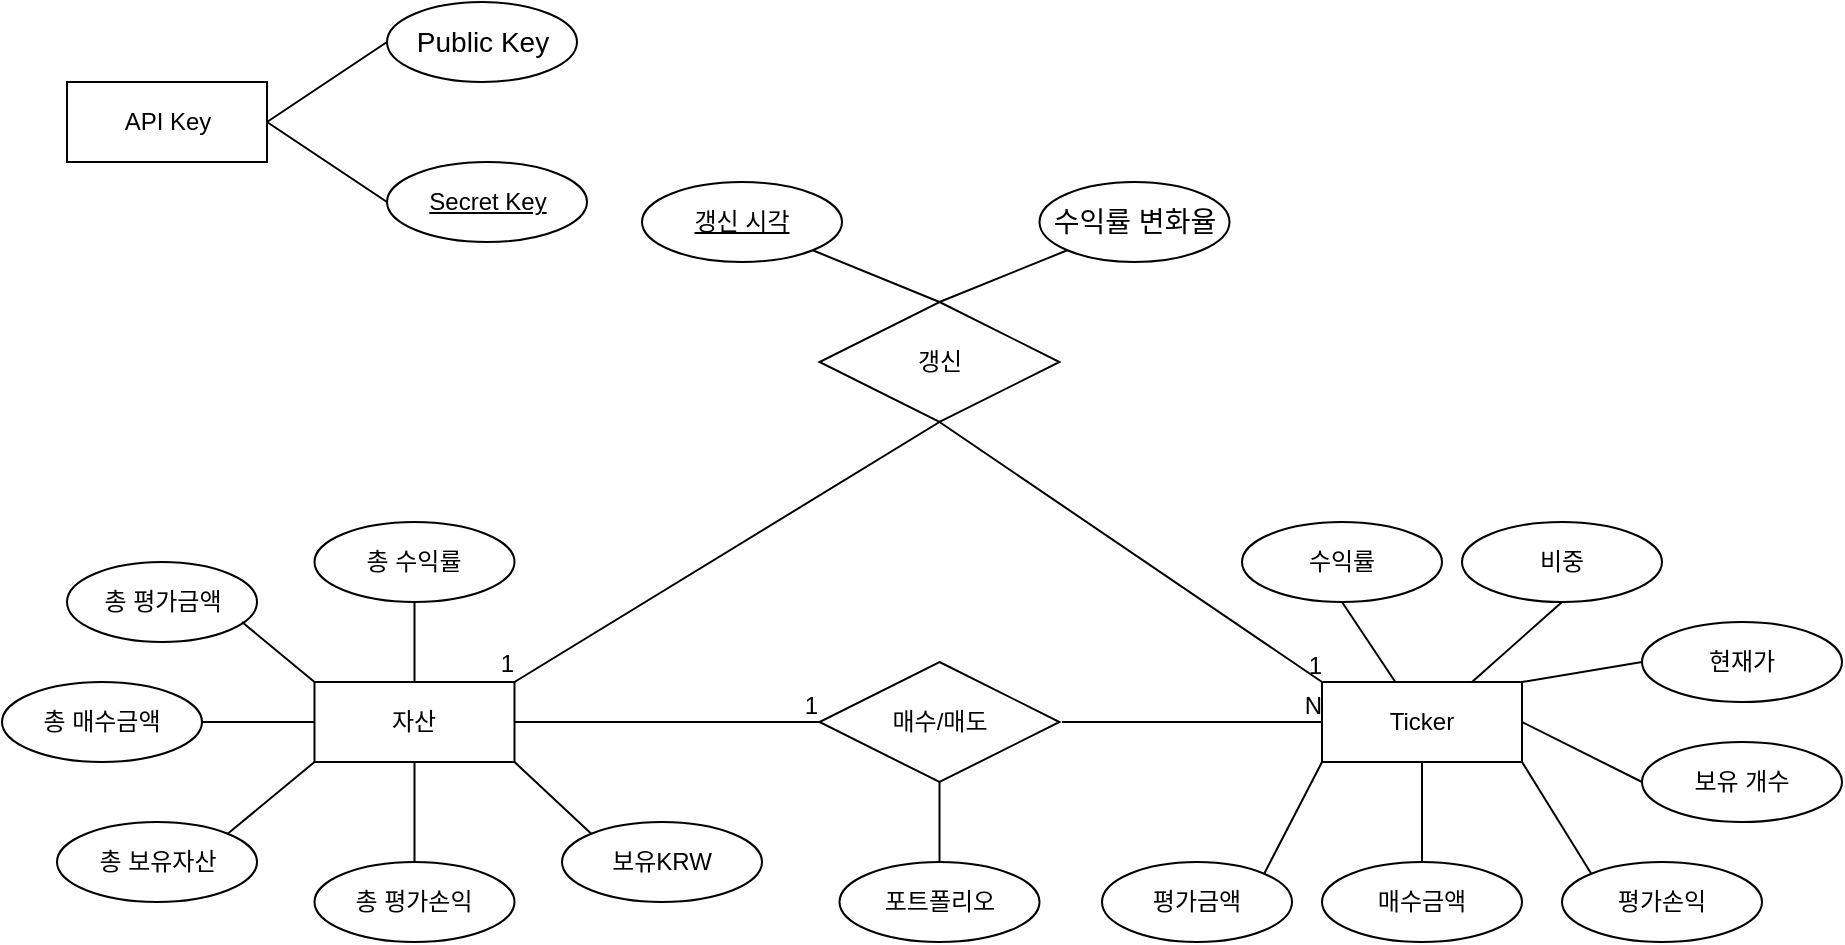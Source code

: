 <mxfile version="20.0.3" type="github">
  <diagram id="R2lEEEUBdFMjLlhIrx00" name="Page-1">
    <mxGraphModel dx="1099" dy="674" grid="1" gridSize="10" guides="1" tooltips="1" connect="1" arrows="1" fold="1" page="1" pageScale="1" pageWidth="850" pageHeight="1100" math="0" shadow="0" extFonts="Permanent Marker^https://fonts.googleapis.com/css?family=Permanent+Marker">
      <root>
        <mxCell id="0" />
        <mxCell id="1" parent="0" />
        <mxCell id="fZUxE8GodiSFgt1cu9SF-1" value="자산" style="whiteSpace=wrap;html=1;align=center;" parent="1" vertex="1">
          <mxGeometry x="166.25" y="350" width="100" height="40" as="geometry" />
        </mxCell>
        <mxCell id="fZUxE8GodiSFgt1cu9SF-2" value="보유KRW" style="ellipse;whiteSpace=wrap;html=1;align=center;" parent="1" vertex="1">
          <mxGeometry x="290" y="420" width="100" height="40" as="geometry" />
        </mxCell>
        <mxCell id="fZUxE8GodiSFgt1cu9SF-3" value="총 보유자산" style="ellipse;whiteSpace=wrap;html=1;align=center;" parent="1" vertex="1">
          <mxGeometry x="37.5" y="420" width="100" height="40" as="geometry" />
        </mxCell>
        <mxCell id="fZUxE8GodiSFgt1cu9SF-4" value="총 매수금액" style="ellipse;whiteSpace=wrap;html=1;align=center;" parent="1" vertex="1">
          <mxGeometry x="10" y="350" width="100" height="40" as="geometry" />
        </mxCell>
        <mxCell id="fZUxE8GodiSFgt1cu9SF-5" value="총 평가금액" style="ellipse;whiteSpace=wrap;html=1;align=center;" parent="1" vertex="1">
          <mxGeometry x="42.5" y="290" width="95" height="40" as="geometry" />
        </mxCell>
        <mxCell id="fZUxE8GodiSFgt1cu9SF-6" value="총 평가손익" style="ellipse;whiteSpace=wrap;html=1;align=center;" parent="1" vertex="1">
          <mxGeometry x="166.25" y="440" width="100" height="40" as="geometry" />
        </mxCell>
        <mxCell id="fZUxE8GodiSFgt1cu9SF-7" value="총 수익률" style="ellipse;whiteSpace=wrap;html=1;align=center;" parent="1" vertex="1">
          <mxGeometry x="166.25" y="270" width="100" height="40" as="geometry" />
        </mxCell>
        <mxCell id="fZUxE8GodiSFgt1cu9SF-8" value="포트폴리오" style="ellipse;whiteSpace=wrap;html=1;align=center;" parent="1" vertex="1">
          <mxGeometry x="428.75" y="440" width="100" height="40" as="geometry" />
        </mxCell>
        <mxCell id="fZUxE8GodiSFgt1cu9SF-25" value="" style="endArrow=none;html=1;rounded=0;exitX=0;exitY=0;exitDx=0;exitDy=0;" parent="1" source="fZUxE8GodiSFgt1cu9SF-1" edge="1">
          <mxGeometry width="50" height="50" relative="1" as="geometry">
            <mxPoint x="196.25" y="380" as="sourcePoint" />
            <mxPoint x="130" y="320" as="targetPoint" />
          </mxGeometry>
        </mxCell>
        <mxCell id="fZUxE8GodiSFgt1cu9SF-26" value="" style="endArrow=none;html=1;rounded=0;exitX=0;exitY=0.5;exitDx=0;exitDy=0;entryX=1;entryY=0.5;entryDx=0;entryDy=0;" parent="1" source="fZUxE8GodiSFgt1cu9SF-1" target="fZUxE8GodiSFgt1cu9SF-4" edge="1">
          <mxGeometry width="50" height="50" relative="1" as="geometry">
            <mxPoint x="206.25" y="390" as="sourcePoint" />
            <mxPoint x="151.25" y="340" as="targetPoint" />
          </mxGeometry>
        </mxCell>
        <mxCell id="fZUxE8GodiSFgt1cu9SF-27" value="" style="endArrow=none;html=1;rounded=0;entryX=1;entryY=1;entryDx=0;entryDy=0;exitX=0;exitY=0;exitDx=0;exitDy=0;" parent="1" source="fZUxE8GodiSFgt1cu9SF-2" target="fZUxE8GodiSFgt1cu9SF-1" edge="1">
          <mxGeometry width="50" height="50" relative="1" as="geometry">
            <mxPoint x="216.25" y="400" as="sourcePoint" />
            <mxPoint x="268.75" y="390" as="targetPoint" />
          </mxGeometry>
        </mxCell>
        <mxCell id="fZUxE8GodiSFgt1cu9SF-28" value="" style="endArrow=none;html=1;rounded=0;entryX=0;entryY=1;entryDx=0;entryDy=0;exitX=1;exitY=0;exitDx=0;exitDy=0;" parent="1" source="fZUxE8GodiSFgt1cu9SF-3" target="fZUxE8GodiSFgt1cu9SF-1" edge="1">
          <mxGeometry width="50" height="50" relative="1" as="geometry">
            <mxPoint x="226.25" y="410" as="sourcePoint" />
            <mxPoint x="171.25" y="360" as="targetPoint" />
          </mxGeometry>
        </mxCell>
        <mxCell id="fZUxE8GodiSFgt1cu9SF-29" value="" style="endArrow=none;html=1;rounded=0;exitX=0.5;exitY=0;exitDx=0;exitDy=0;entryX=0.5;entryY=1;entryDx=0;entryDy=0;" parent="1" source="fZUxE8GodiSFgt1cu9SF-1" target="fZUxE8GodiSFgt1cu9SF-7" edge="1">
          <mxGeometry width="50" height="50" relative="1" as="geometry">
            <mxPoint x="236.25" y="420" as="sourcePoint" />
            <mxPoint x="181.25" y="370" as="targetPoint" />
          </mxGeometry>
        </mxCell>
        <mxCell id="fZUxE8GodiSFgt1cu9SF-30" value="" style="endArrow=none;html=1;rounded=0;exitX=0.5;exitY=1;exitDx=0;exitDy=0;entryX=0.5;entryY=0;entryDx=0;entryDy=0;" parent="1" source="a19Ow-LBFyPLnFIHy7I--1" target="fZUxE8GodiSFgt1cu9SF-8" edge="1">
          <mxGeometry width="50" height="50" relative="1" as="geometry">
            <mxPoint x="266.25" y="430" as="sourcePoint" />
            <mxPoint x="211.25" y="380" as="targetPoint" />
          </mxGeometry>
        </mxCell>
        <mxCell id="fZUxE8GodiSFgt1cu9SF-31" value="" style="endArrow=none;html=1;rounded=0;exitX=0.5;exitY=1;exitDx=0;exitDy=0;entryX=0.5;entryY=0;entryDx=0;entryDy=0;" parent="1" source="fZUxE8GodiSFgt1cu9SF-1" target="fZUxE8GodiSFgt1cu9SF-6" edge="1">
          <mxGeometry width="50" height="50" relative="1" as="geometry">
            <mxPoint x="256.25" y="440" as="sourcePoint" />
            <mxPoint x="201.25" y="390" as="targetPoint" />
          </mxGeometry>
        </mxCell>
        <mxCell id="fZUxE8GodiSFgt1cu9SF-35" value="Ticker" style="whiteSpace=wrap;html=1;align=center;" parent="1" vertex="1">
          <mxGeometry x="670" y="350" width="100" height="40" as="geometry" />
        </mxCell>
        <mxCell id="fZUxE8GodiSFgt1cu9SF-38" value="매수금액" style="ellipse;whiteSpace=wrap;html=1;align=center;" parent="1" vertex="1">
          <mxGeometry x="670" y="440" width="100" height="40" as="geometry" />
        </mxCell>
        <mxCell id="fZUxE8GodiSFgt1cu9SF-39" value="평가금액" style="ellipse;whiteSpace=wrap;html=1;align=center;" parent="1" vertex="1">
          <mxGeometry x="560" y="440" width="95" height="40" as="geometry" />
        </mxCell>
        <mxCell id="fZUxE8GodiSFgt1cu9SF-40" value="평가손익" style="ellipse;whiteSpace=wrap;html=1;align=center;" parent="1" vertex="1">
          <mxGeometry x="790" y="440" width="100" height="40" as="geometry" />
        </mxCell>
        <mxCell id="fZUxE8GodiSFgt1cu9SF-41" value="수익률" style="ellipse;whiteSpace=wrap;html=1;align=center;" parent="1" vertex="1">
          <mxGeometry x="630" y="270" width="100" height="40" as="geometry" />
        </mxCell>
        <mxCell id="fZUxE8GodiSFgt1cu9SF-45" value="" style="endArrow=none;html=1;rounded=0;exitX=0;exitY=1;exitDx=0;exitDy=0;entryX=1;entryY=0;entryDx=0;entryDy=0;" parent="1" source="fZUxE8GodiSFgt1cu9SF-35" target="fZUxE8GodiSFgt1cu9SF-39" edge="1">
          <mxGeometry width="50" height="50" relative="1" as="geometry">
            <mxPoint x="700" y="385" as="sourcePoint" />
            <mxPoint x="645" y="335" as="targetPoint" />
          </mxGeometry>
        </mxCell>
        <mxCell id="fZUxE8GodiSFgt1cu9SF-46" value="" style="endArrow=none;html=1;rounded=0;exitX=0.5;exitY=1;exitDx=0;exitDy=0;" parent="1" source="fZUxE8GodiSFgt1cu9SF-35" target="fZUxE8GodiSFgt1cu9SF-38" edge="1">
          <mxGeometry width="50" height="50" relative="1" as="geometry">
            <mxPoint x="710" y="395" as="sourcePoint" />
            <mxPoint x="655" y="345" as="targetPoint" />
          </mxGeometry>
        </mxCell>
        <mxCell id="fZUxE8GodiSFgt1cu9SF-49" value="" style="endArrow=none;html=1;rounded=0;exitX=1;exitY=0;exitDx=0;exitDy=0;entryX=1;entryY=0;entryDx=0;entryDy=0;" parent="1" source="fZUxE8GodiSFgt1cu9SF-35" target="fZUxE8GodiSFgt1cu9SF-35" edge="1">
          <mxGeometry width="50" height="50" relative="1" as="geometry">
            <mxPoint x="740" y="425" as="sourcePoint" />
            <mxPoint x="685" y="375" as="targetPoint" />
          </mxGeometry>
        </mxCell>
        <mxCell id="fZUxE8GodiSFgt1cu9SF-51" value="" style="endArrow=none;html=1;rounded=0;exitX=1;exitY=1;exitDx=0;exitDy=0;entryX=0;entryY=0;entryDx=0;entryDy=0;" parent="1" source="fZUxE8GodiSFgt1cu9SF-35" target="fZUxE8GodiSFgt1cu9SF-40" edge="1">
          <mxGeometry width="50" height="50" relative="1" as="geometry">
            <mxPoint x="760" y="445" as="sourcePoint" />
            <mxPoint x="705" y="395" as="targetPoint" />
          </mxGeometry>
        </mxCell>
        <mxCell id="ejNUEAdqmyNfgnqUW0LH-1" value="API Key" style="whiteSpace=wrap;html=1;align=center;" parent="1" vertex="1">
          <mxGeometry x="42.5" y="50" width="100" height="40" as="geometry" />
        </mxCell>
        <mxCell id="ejNUEAdqmyNfgnqUW0LH-3" value="Secret Key" style="ellipse;whiteSpace=wrap;html=1;align=center;fontStyle=4;" parent="1" vertex="1">
          <mxGeometry x="202.5" y="90" width="100" height="40" as="geometry" />
        </mxCell>
        <mxCell id="ejNUEAdqmyNfgnqUW0LH-4" value="" style="endArrow=none;html=1;rounded=0;exitX=1;exitY=0.5;exitDx=0;exitDy=0;entryX=0;entryY=0.5;entryDx=0;entryDy=0;" parent="1" source="ejNUEAdqmyNfgnqUW0LH-1" target="a19Ow-LBFyPLnFIHy7I--29" edge="1">
          <mxGeometry relative="1" as="geometry">
            <mxPoint x="262.5" y="190" as="sourcePoint" />
            <mxPoint x="202.5" y="30" as="targetPoint" />
          </mxGeometry>
        </mxCell>
        <mxCell id="ejNUEAdqmyNfgnqUW0LH-5" value="" style="endArrow=none;html=1;rounded=0;exitX=1;exitY=0.5;exitDx=0;exitDy=0;entryX=0;entryY=0.5;entryDx=0;entryDy=0;" parent="1" source="ejNUEAdqmyNfgnqUW0LH-1" target="ejNUEAdqmyNfgnqUW0LH-3" edge="1">
          <mxGeometry relative="1" as="geometry">
            <mxPoint x="152.5" y="80" as="sourcePoint" />
            <mxPoint x="212.5" y="40" as="targetPoint" />
          </mxGeometry>
        </mxCell>
        <mxCell id="ejNUEAdqmyNfgnqUW0LH-8" value="&lt;div style=&quot;text-align: left;&quot;&gt;&lt;font face=&quot;Apple SD Gothic Neo, arial, sans-serif&quot;&gt;&lt;span style=&quot;font-size: 14px;&quot;&gt;수익률 변화율&lt;/span&gt;&lt;/font&gt;&lt;/div&gt;" style="ellipse;whiteSpace=wrap;html=1;align=center;fontColor=default;labelBackgroundColor=default;" parent="1" vertex="1">
          <mxGeometry x="528.75" y="100" width="95" height="40" as="geometry" />
        </mxCell>
        <mxCell id="ejNUEAdqmyNfgnqUW0LH-13" value="" style="endArrow=none;html=1;rounded=0;exitX=0.5;exitY=0;exitDx=0;exitDy=0;entryX=0;entryY=1;entryDx=0;entryDy=0;" parent="1" source="a19Ow-LBFyPLnFIHy7I--8" target="ejNUEAdqmyNfgnqUW0LH-8" edge="1">
          <mxGeometry width="50" height="50" relative="1" as="geometry">
            <mxPoint x="576.25" y="170" as="sourcePoint" />
            <mxPoint x="498.75" y="120" as="targetPoint" />
          </mxGeometry>
        </mxCell>
        <mxCell id="ejNUEAdqmyNfgnqUW0LH-19" value="현재가" style="ellipse;whiteSpace=wrap;html=1;align=center;" parent="1" vertex="1">
          <mxGeometry x="830" y="320" width="100" height="40" as="geometry" />
        </mxCell>
        <mxCell id="ejNUEAdqmyNfgnqUW0LH-26" value="" style="endArrow=none;html=1;rounded=0;exitX=1;exitY=0;exitDx=0;exitDy=0;entryX=0;entryY=0.5;entryDx=0;entryDy=0;" parent="1" source="fZUxE8GodiSFgt1cu9SF-35" target="ejNUEAdqmyNfgnqUW0LH-19" edge="1">
          <mxGeometry width="50" height="50" relative="1" as="geometry">
            <mxPoint x="860" y="490" as="sourcePoint" />
            <mxPoint x="840" y="350" as="targetPoint" />
          </mxGeometry>
        </mxCell>
        <mxCell id="a19Ow-LBFyPLnFIHy7I--1" value="매수/매도" style="shape=rhombus;perimeter=rhombusPerimeter;whiteSpace=wrap;html=1;align=center;" parent="1" vertex="1">
          <mxGeometry x="418.75" y="340" width="120" height="60" as="geometry" />
        </mxCell>
        <mxCell id="a19Ow-LBFyPLnFIHy7I--2" value="" style="endArrow=none;html=1;rounded=0;entryX=0;entryY=0.5;entryDx=0;entryDy=0;exitX=1;exitY=0.5;exitDx=0;exitDy=0;" parent="1" source="fZUxE8GodiSFgt1cu9SF-1" target="a19Ow-LBFyPLnFIHy7I--1" edge="1">
          <mxGeometry relative="1" as="geometry">
            <mxPoint x="258.75" y="370" as="sourcePoint" />
            <mxPoint x="388.75" y="370" as="targetPoint" />
          </mxGeometry>
        </mxCell>
        <mxCell id="a19Ow-LBFyPLnFIHy7I--3" value="1" style="resizable=0;html=1;align=right;verticalAlign=bottom;" parent="a19Ow-LBFyPLnFIHy7I--2" connectable="0" vertex="1">
          <mxGeometry x="1" relative="1" as="geometry" />
        </mxCell>
        <mxCell id="a19Ow-LBFyPLnFIHy7I--4" value="" style="endArrow=none;html=1;rounded=0;entryX=0.5;entryY=1;entryDx=0;entryDy=0;" parent="1" source="fZUxE8GodiSFgt1cu9SF-35" target="fZUxE8GodiSFgt1cu9SF-41" edge="1">
          <mxGeometry width="50" height="50" relative="1" as="geometry">
            <mxPoint x="680" y="365" as="sourcePoint" />
            <mxPoint x="637.5" y="335" as="targetPoint" />
          </mxGeometry>
        </mxCell>
        <mxCell id="a19Ow-LBFyPLnFIHy7I--5" value="" style="endArrow=none;html=1;rounded=0;entryX=0;entryY=0.5;entryDx=0;entryDy=0;" parent="1" target="fZUxE8GodiSFgt1cu9SF-35" edge="1">
          <mxGeometry relative="1" as="geometry">
            <mxPoint x="540" y="370" as="sourcePoint" />
            <mxPoint x="788.75" y="370" as="targetPoint" />
          </mxGeometry>
        </mxCell>
        <mxCell id="a19Ow-LBFyPLnFIHy7I--6" value="N" style="resizable=0;html=1;align=right;verticalAlign=bottom;" parent="a19Ow-LBFyPLnFIHy7I--5" connectable="0" vertex="1">
          <mxGeometry x="1" relative="1" as="geometry" />
        </mxCell>
        <mxCell id="a19Ow-LBFyPLnFIHy7I--8" value="갱신" style="shape=rhombus;perimeter=rhombusPerimeter;whiteSpace=wrap;html=1;align=center;" parent="1" vertex="1">
          <mxGeometry x="418.75" y="160" width="120" height="60" as="geometry" />
        </mxCell>
        <mxCell id="a19Ow-LBFyPLnFIHy7I--9" value="" style="endArrow=none;html=1;rounded=0;entryX=1;entryY=0;entryDx=0;entryDy=0;exitX=0.5;exitY=1;exitDx=0;exitDy=0;" parent="1" source="a19Ow-LBFyPLnFIHy7I--8" target="fZUxE8GodiSFgt1cu9SF-1" edge="1">
          <mxGeometry relative="1" as="geometry">
            <mxPoint x="296.25" y="340" as="sourcePoint" />
            <mxPoint x="428.75" y="340" as="targetPoint" />
          </mxGeometry>
        </mxCell>
        <mxCell id="a19Ow-LBFyPLnFIHy7I--10" value="1" style="resizable=0;html=1;align=right;verticalAlign=bottom;" parent="a19Ow-LBFyPLnFIHy7I--9" connectable="0" vertex="1">
          <mxGeometry x="1" relative="1" as="geometry" />
        </mxCell>
        <mxCell id="a19Ow-LBFyPLnFIHy7I--16" value="" style="endArrow=none;html=1;rounded=0;entryX=0;entryY=0;entryDx=0;entryDy=0;exitX=0.5;exitY=1;exitDx=0;exitDy=0;" parent="1" source="a19Ow-LBFyPLnFIHy7I--8" target="fZUxE8GodiSFgt1cu9SF-35" edge="1">
          <mxGeometry relative="1" as="geometry">
            <mxPoint x="601" y="320" as="sourcePoint" />
            <mxPoint x="541" y="290" as="targetPoint" />
          </mxGeometry>
        </mxCell>
        <mxCell id="a19Ow-LBFyPLnFIHy7I--17" value="1" style="resizable=0;html=1;align=right;verticalAlign=bottom;" parent="a19Ow-LBFyPLnFIHy7I--16" connectable="0" vertex="1">
          <mxGeometry x="1" relative="1" as="geometry" />
        </mxCell>
        <mxCell id="a19Ow-LBFyPLnFIHy7I--22" value="갱신 시각" style="ellipse;whiteSpace=wrap;html=1;align=center;fontStyle=4;" parent="1" vertex="1">
          <mxGeometry x="330" y="100" width="100" height="40" as="geometry" />
        </mxCell>
        <mxCell id="a19Ow-LBFyPLnFIHy7I--23" value="" style="endArrow=none;html=1;rounded=0;exitX=0.5;exitY=0;exitDx=0;exitDy=0;entryX=1;entryY=1;entryDx=0;entryDy=0;" parent="1" source="a19Ow-LBFyPLnFIHy7I--8" target="a19Ow-LBFyPLnFIHy7I--22" edge="1">
          <mxGeometry width="50" height="50" relative="1" as="geometry">
            <mxPoint x="477.5" y="120" as="sourcePoint" />
            <mxPoint x="410" y="110" as="targetPoint" />
          </mxGeometry>
        </mxCell>
        <mxCell id="a19Ow-LBFyPLnFIHy7I--29" value="&lt;div style=&quot;text-align: left;&quot;&gt;&lt;font face=&quot;Apple SD Gothic Neo, arial, sans-serif&quot;&gt;&lt;span style=&quot;font-size: 14px;&quot;&gt;Public Key&lt;/span&gt;&lt;/font&gt;&lt;/div&gt;" style="ellipse;whiteSpace=wrap;html=1;align=center;fontColor=default;labelBackgroundColor=default;" parent="1" vertex="1">
          <mxGeometry x="202.5" y="10" width="95" height="40" as="geometry" />
        </mxCell>
        <mxCell id="a19Ow-LBFyPLnFIHy7I--30" value="" style="endArrow=none;html=1;rounded=0;exitX=1;exitY=0;exitDx=0;exitDy=0;entryX=1;entryY=0;entryDx=0;entryDy=0;" parent="1" edge="1">
          <mxGeometry width="50" height="50" relative="1" as="geometry">
            <mxPoint x="810" y="399.17" as="sourcePoint" />
            <mxPoint x="810" y="399.17" as="targetPoint" />
          </mxGeometry>
        </mxCell>
        <mxCell id="a19Ow-LBFyPLnFIHy7I--31" value="보유 개수" style="ellipse;whiteSpace=wrap;html=1;align=center;" parent="1" vertex="1">
          <mxGeometry x="830" y="380" width="100" height="40" as="geometry" />
        </mxCell>
        <mxCell id="a19Ow-LBFyPLnFIHy7I--32" value="" style="endArrow=none;html=1;rounded=0;exitX=1;exitY=0.5;exitDx=0;exitDy=0;entryX=0;entryY=0.5;entryDx=0;entryDy=0;" parent="1" source="fZUxE8GodiSFgt1cu9SF-35" target="a19Ow-LBFyPLnFIHy7I--31" edge="1">
          <mxGeometry width="50" height="50" relative="1" as="geometry">
            <mxPoint x="810" y="399.17" as="sourcePoint" />
            <mxPoint x="880" y="399.17" as="targetPoint" />
          </mxGeometry>
        </mxCell>
        <mxCell id="EZmlsK8Bjt5wVBSZQcIV-3" value="" style="endArrow=none;html=1;rounded=0;exitX=1;exitY=0;exitDx=0;exitDy=0;entryX=1;entryY=0;entryDx=0;entryDy=0;" edge="1" parent="1">
          <mxGeometry width="50" height="50" relative="1" as="geometry">
            <mxPoint x="710" y="310" as="sourcePoint" />
            <mxPoint x="710" y="310" as="targetPoint" />
          </mxGeometry>
        </mxCell>
        <mxCell id="EZmlsK8Bjt5wVBSZQcIV-4" value="비중" style="ellipse;whiteSpace=wrap;html=1;align=center;" vertex="1" parent="1">
          <mxGeometry x="740" y="270" width="100" height="40" as="geometry" />
        </mxCell>
        <mxCell id="EZmlsK8Bjt5wVBSZQcIV-5" value="" style="endArrow=none;html=1;rounded=0;exitX=0.75;exitY=0;exitDx=0;exitDy=0;entryX=0.5;entryY=1;entryDx=0;entryDy=0;" edge="1" parent="1" target="EZmlsK8Bjt5wVBSZQcIV-4" source="fZUxE8GodiSFgt1cu9SF-35">
          <mxGeometry width="50" height="50" relative="1" as="geometry">
            <mxPoint x="710" y="310" as="sourcePoint" />
            <mxPoint x="780" y="310" as="targetPoint" />
          </mxGeometry>
        </mxCell>
      </root>
    </mxGraphModel>
  </diagram>
</mxfile>
